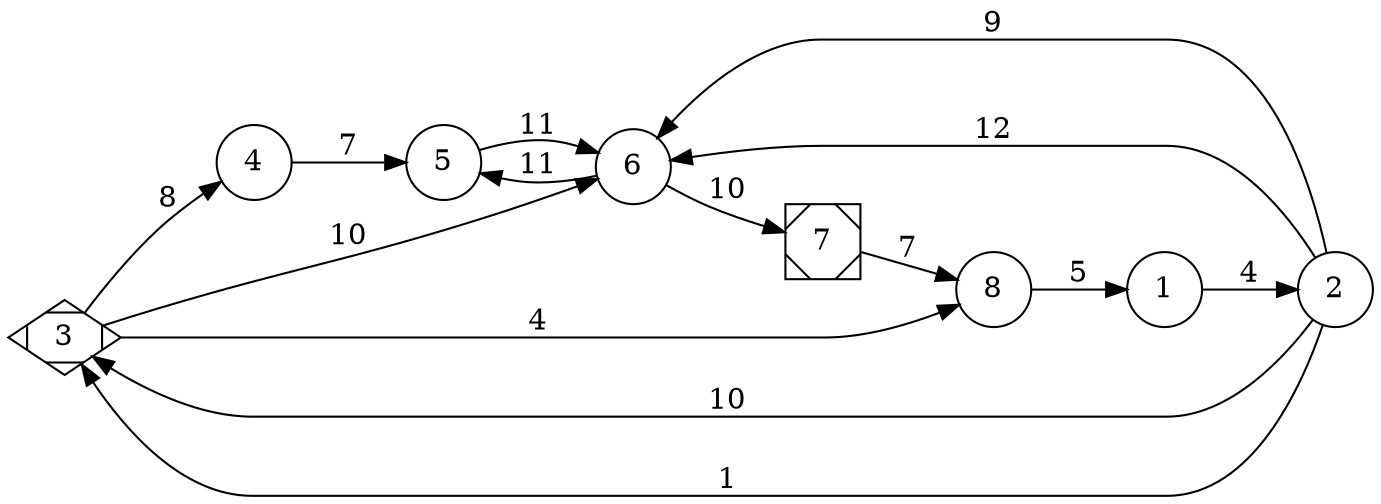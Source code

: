 digraph path_graph {
 	rankdir=LR; 
	node [shape = circle];
	3 [shape=Mdiamond];
	7 [shape=Msquare];
	1 -> 2 [ label = "4" ];
	2 -> 3 [ label = "10" ];
	3 -> 4 [ label = "8" ];
	4 -> 5 [ label = "7" ];
	5 -> 6 [ label = "11" ];
	6 -> 7 [ label = "10" ];
	7 -> 8 [ label = "7" ];
	6 -> 5 [ label = "11" ];
	3 -> 8 [ label = "4" ];
	2 -> 6 [ label = "9" ];
	2 -> 6 [ label = "12" ];
	3 -> 6 [ label = "10" ];
	8 -> 1 [ label = "5" ];
	2 -> 3 [ label = "1" ];
}